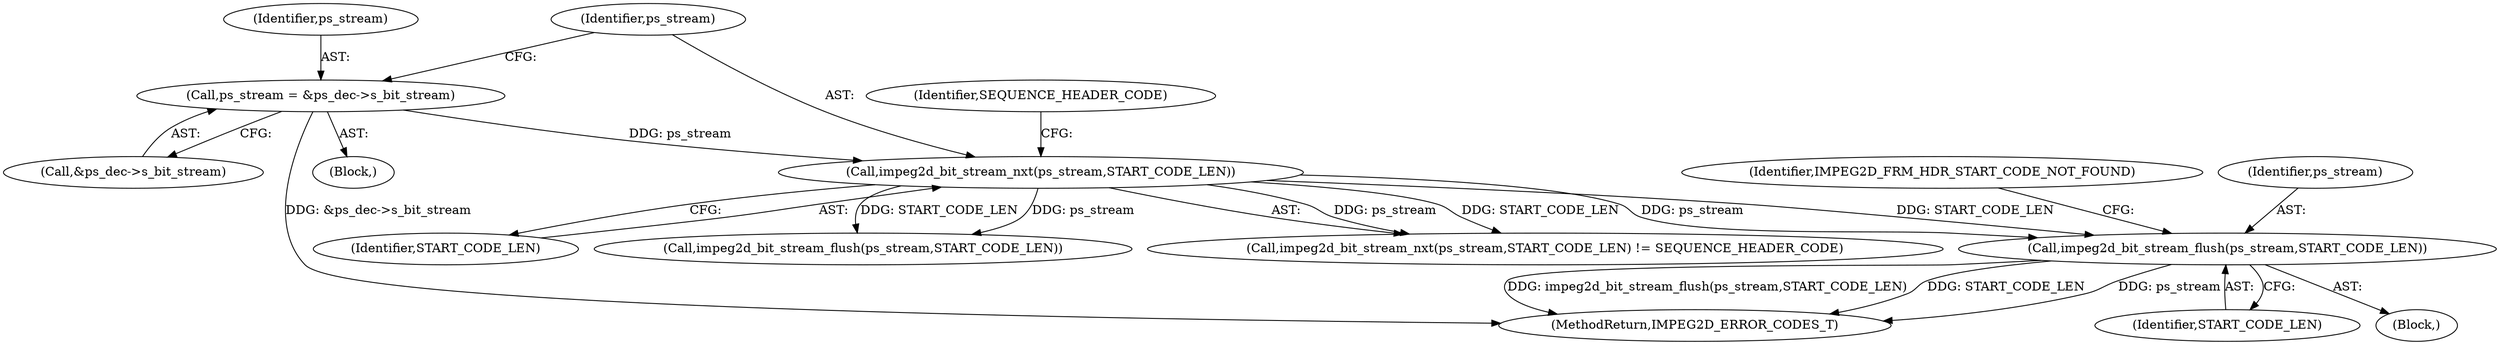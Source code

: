 digraph "0_Android_a86eb798d077b9b25c8f8c77e3c02c2f287c1ce7_0@pointer" {
"1000142" [label="(Call,impeg2d_bit_stream_flush(ps_stream,START_CODE_LEN))"];
"1000137" [label="(Call,impeg2d_bit_stream_nxt(ps_stream,START_CODE_LEN))"];
"1000127" [label="(Call,ps_stream = &ps_dec->s_bit_stream)"];
"1000129" [label="(Call,&ps_dec->s_bit_stream)"];
"1000128" [label="(Identifier,ps_stream)"];
"1000138" [label="(Identifier,ps_stream)"];
"1000146" [label="(Identifier,IMPEG2D_FRM_HDR_START_CODE_NOT_FOUND)"];
"1000147" [label="(Call,impeg2d_bit_stream_flush(ps_stream,START_CODE_LEN))"];
"1000392" [label="(MethodReturn,IMPEG2D_ERROR_CODES_T)"];
"1000125" [label="(Block,)"];
"1000137" [label="(Call,impeg2d_bit_stream_nxt(ps_stream,START_CODE_LEN))"];
"1000142" [label="(Call,impeg2d_bit_stream_flush(ps_stream,START_CODE_LEN))"];
"1000143" [label="(Identifier,ps_stream)"];
"1000144" [label="(Identifier,START_CODE_LEN)"];
"1000139" [label="(Identifier,START_CODE_LEN)"];
"1000127" [label="(Call,ps_stream = &ps_dec->s_bit_stream)"];
"1000136" [label="(Call,impeg2d_bit_stream_nxt(ps_stream,START_CODE_LEN) != SEQUENCE_HEADER_CODE)"];
"1000141" [label="(Block,)"];
"1000140" [label="(Identifier,SEQUENCE_HEADER_CODE)"];
"1000142" -> "1000141"  [label="AST: "];
"1000142" -> "1000144"  [label="CFG: "];
"1000143" -> "1000142"  [label="AST: "];
"1000144" -> "1000142"  [label="AST: "];
"1000146" -> "1000142"  [label="CFG: "];
"1000142" -> "1000392"  [label="DDG: impeg2d_bit_stream_flush(ps_stream,START_CODE_LEN)"];
"1000142" -> "1000392"  [label="DDG: START_CODE_LEN"];
"1000142" -> "1000392"  [label="DDG: ps_stream"];
"1000137" -> "1000142"  [label="DDG: ps_stream"];
"1000137" -> "1000142"  [label="DDG: START_CODE_LEN"];
"1000137" -> "1000136"  [label="AST: "];
"1000137" -> "1000139"  [label="CFG: "];
"1000138" -> "1000137"  [label="AST: "];
"1000139" -> "1000137"  [label="AST: "];
"1000140" -> "1000137"  [label="CFG: "];
"1000137" -> "1000136"  [label="DDG: ps_stream"];
"1000137" -> "1000136"  [label="DDG: START_CODE_LEN"];
"1000127" -> "1000137"  [label="DDG: ps_stream"];
"1000137" -> "1000147"  [label="DDG: ps_stream"];
"1000137" -> "1000147"  [label="DDG: START_CODE_LEN"];
"1000127" -> "1000125"  [label="AST: "];
"1000127" -> "1000129"  [label="CFG: "];
"1000128" -> "1000127"  [label="AST: "];
"1000129" -> "1000127"  [label="AST: "];
"1000138" -> "1000127"  [label="CFG: "];
"1000127" -> "1000392"  [label="DDG: &ps_dec->s_bit_stream"];
}
